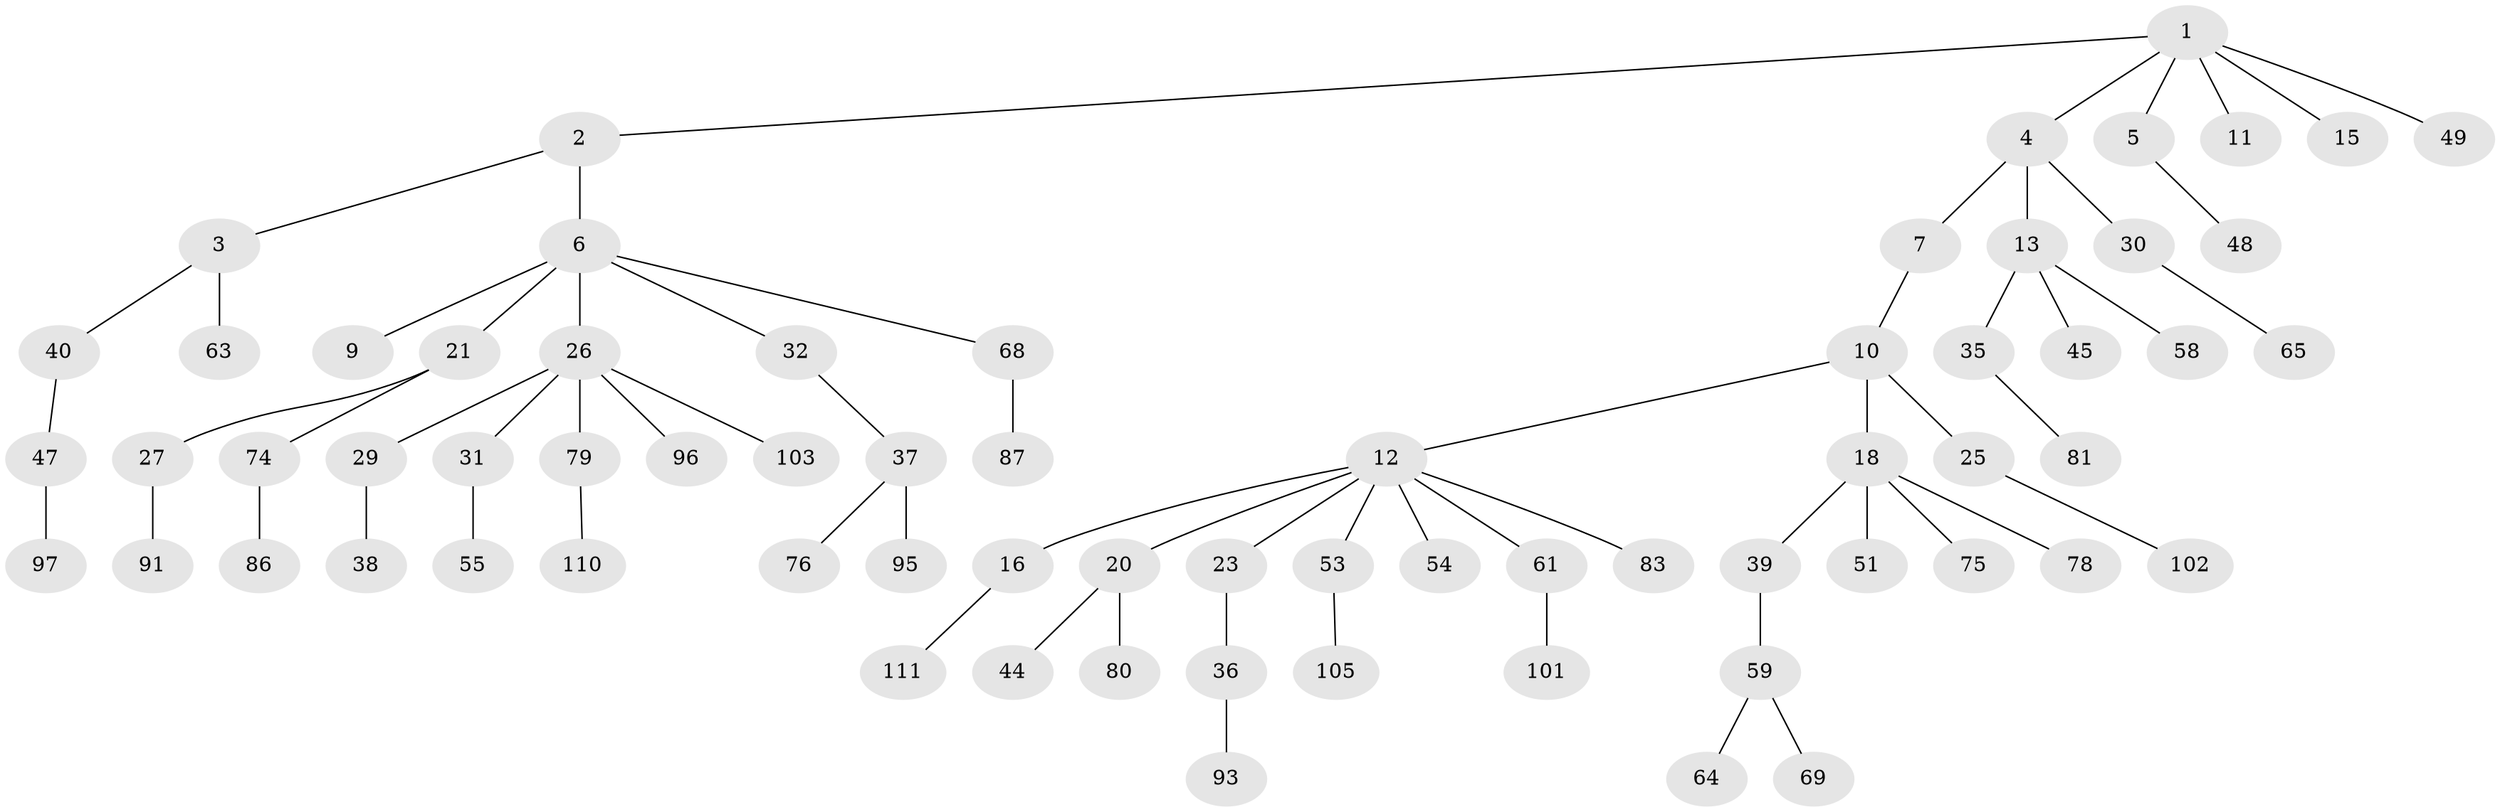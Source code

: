 // original degree distribution, {7: 0.009009009009009009, 3: 0.18018018018018017, 4: 0.036036036036036036, 5: 0.036036036036036036, 6: 0.018018018018018018, 2: 0.22522522522522523, 1: 0.4954954954954955}
// Generated by graph-tools (version 1.1) at 2025/11/02/27/25 16:11:25]
// undirected, 69 vertices, 68 edges
graph export_dot {
graph [start="1"]
  node [color=gray90,style=filled];
  1 [super="+109"];
  2;
  3 [super="+88"];
  4 [super="+70"];
  5 [super="+34"];
  6 [super="+8"];
  7 [super="+99"];
  9 [super="+67"];
  10 [super="+73"];
  11 [super="+17"];
  12 [super="+14"];
  13 [super="+24"];
  15 [super="+22"];
  16 [super="+85"];
  18 [super="+19"];
  20 [super="+28"];
  21;
  23 [super="+60"];
  25 [super="+50"];
  26 [super="+41"];
  27;
  29 [super="+33"];
  30 [super="+84"];
  31 [super="+90"];
  32 [super="+82"];
  35 [super="+52"];
  36 [super="+89"];
  37 [super="+72"];
  38 [super="+71"];
  39 [super="+42"];
  40 [super="+43"];
  44 [super="+46"];
  45;
  47 [super="+94"];
  48;
  49 [super="+56"];
  51;
  53 [super="+108"];
  54 [super="+62"];
  55 [super="+57"];
  58;
  59 [super="+66"];
  61 [super="+100"];
  63;
  64;
  65;
  68;
  69 [super="+104"];
  74 [super="+77"];
  75;
  76;
  78;
  79 [super="+92"];
  80;
  81 [super="+106"];
  83;
  86 [super="+98"];
  87;
  91 [super="+107"];
  93;
  95;
  96;
  97;
  101;
  102;
  103;
  105;
  110;
  111;
  1 -- 2;
  1 -- 4;
  1 -- 5;
  1 -- 11;
  1 -- 15;
  1 -- 49;
  2 -- 3;
  2 -- 6;
  3 -- 40;
  3 -- 63;
  4 -- 7;
  4 -- 13;
  4 -- 30;
  5 -- 48;
  6 -- 9;
  6 -- 26;
  6 -- 32;
  6 -- 68;
  6 -- 21;
  7 -- 10;
  10 -- 12;
  10 -- 18;
  10 -- 25;
  12 -- 23;
  12 -- 61;
  12 -- 83;
  12 -- 16;
  12 -- 20;
  12 -- 53;
  12 -- 54;
  13 -- 35;
  13 -- 45;
  13 -- 58;
  16 -- 111;
  18 -- 51;
  18 -- 75;
  18 -- 78;
  18 -- 39;
  20 -- 80;
  20 -- 44;
  21 -- 27;
  21 -- 74;
  23 -- 36;
  25 -- 102;
  26 -- 29;
  26 -- 31;
  26 -- 79;
  26 -- 96;
  26 -- 103;
  27 -- 91;
  29 -- 38;
  30 -- 65;
  31 -- 55;
  32 -- 37;
  35 -- 81;
  36 -- 93;
  37 -- 76;
  37 -- 95;
  39 -- 59;
  40 -- 47;
  47 -- 97;
  53 -- 105;
  59 -- 64;
  59 -- 69;
  61 -- 101;
  68 -- 87;
  74 -- 86;
  79 -- 110;
}
